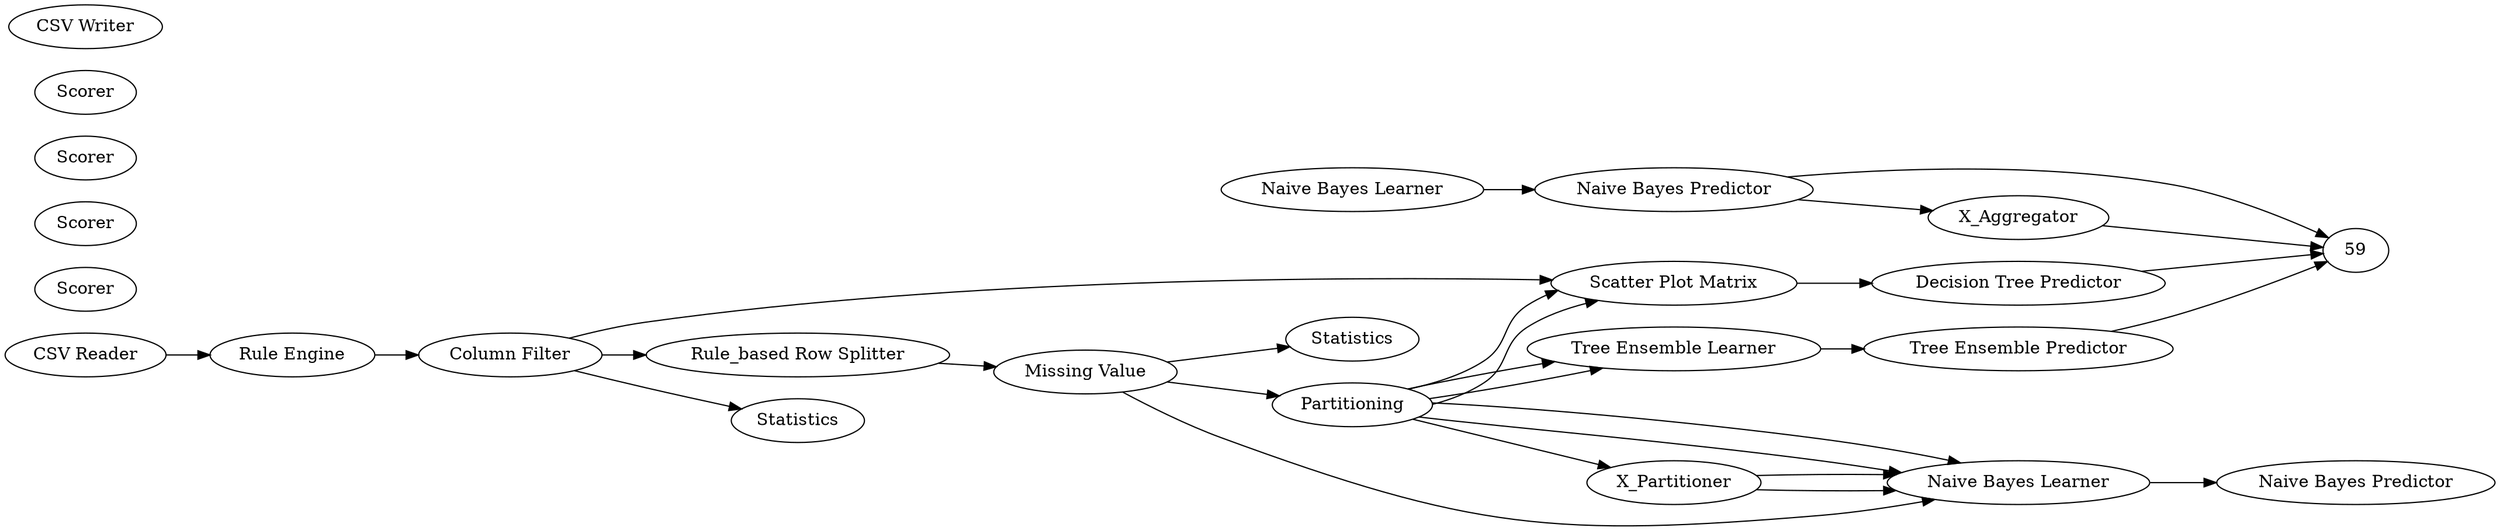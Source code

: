 digraph {
	1 [label="CSV Reader"]
	40 [label=X_Partitioner]
	42 [label=X_Aggregator]
	35 [label="Tree Ensemble Learner"]
	36 [label="Tree Ensemble Predictor"]
	19 [label="Naive Bayes Learner"]
	21 [label="Naive Bayes Predictor"]
	24 [label="Naive Bayes Learner"]
	25 [label="Naive Bayes Predictor"]
	39 [label="Decision Tree Learner"]
	57 [label="Decision Tree Predictor"]
	22 [label=Scorer]
	26 [label=Scorer]
	37 [label=Scorer]
	41 [label=Scorer]
	3 [label="Column Filter"]
	5 [label=Statistics]
	6 [label="Rule Engine"]
	7 [label="Rule_based Row Splitter"]
	10 [label="Missing Value"]
	38 [label=Statistics]
	39 [label="Scatter Plot Matrix"]
	55 [label=Partitioning]
	56 [label="CSV Writer"]
	35 -> 36
	19 -> 21
	24 -> 25
	39 -> 57
	3 -> 39
	3 -> 7
	3 -> 5
	6 -> 3
	7 -> 10
	10 -> 19
	10 -> 38
	10 -> 55
	1 -> 6
	40 -> 19
	40 -> 19
	42 -> 59
	36 -> 59
	25 -> 59
	25 -> 42
	57 -> 59
	55 -> 19
	55 -> 19
	55 -> 39
	55 -> 39
	55 -> 35
	55 -> 35
	55 -> 40
	rankdir=LR
}
